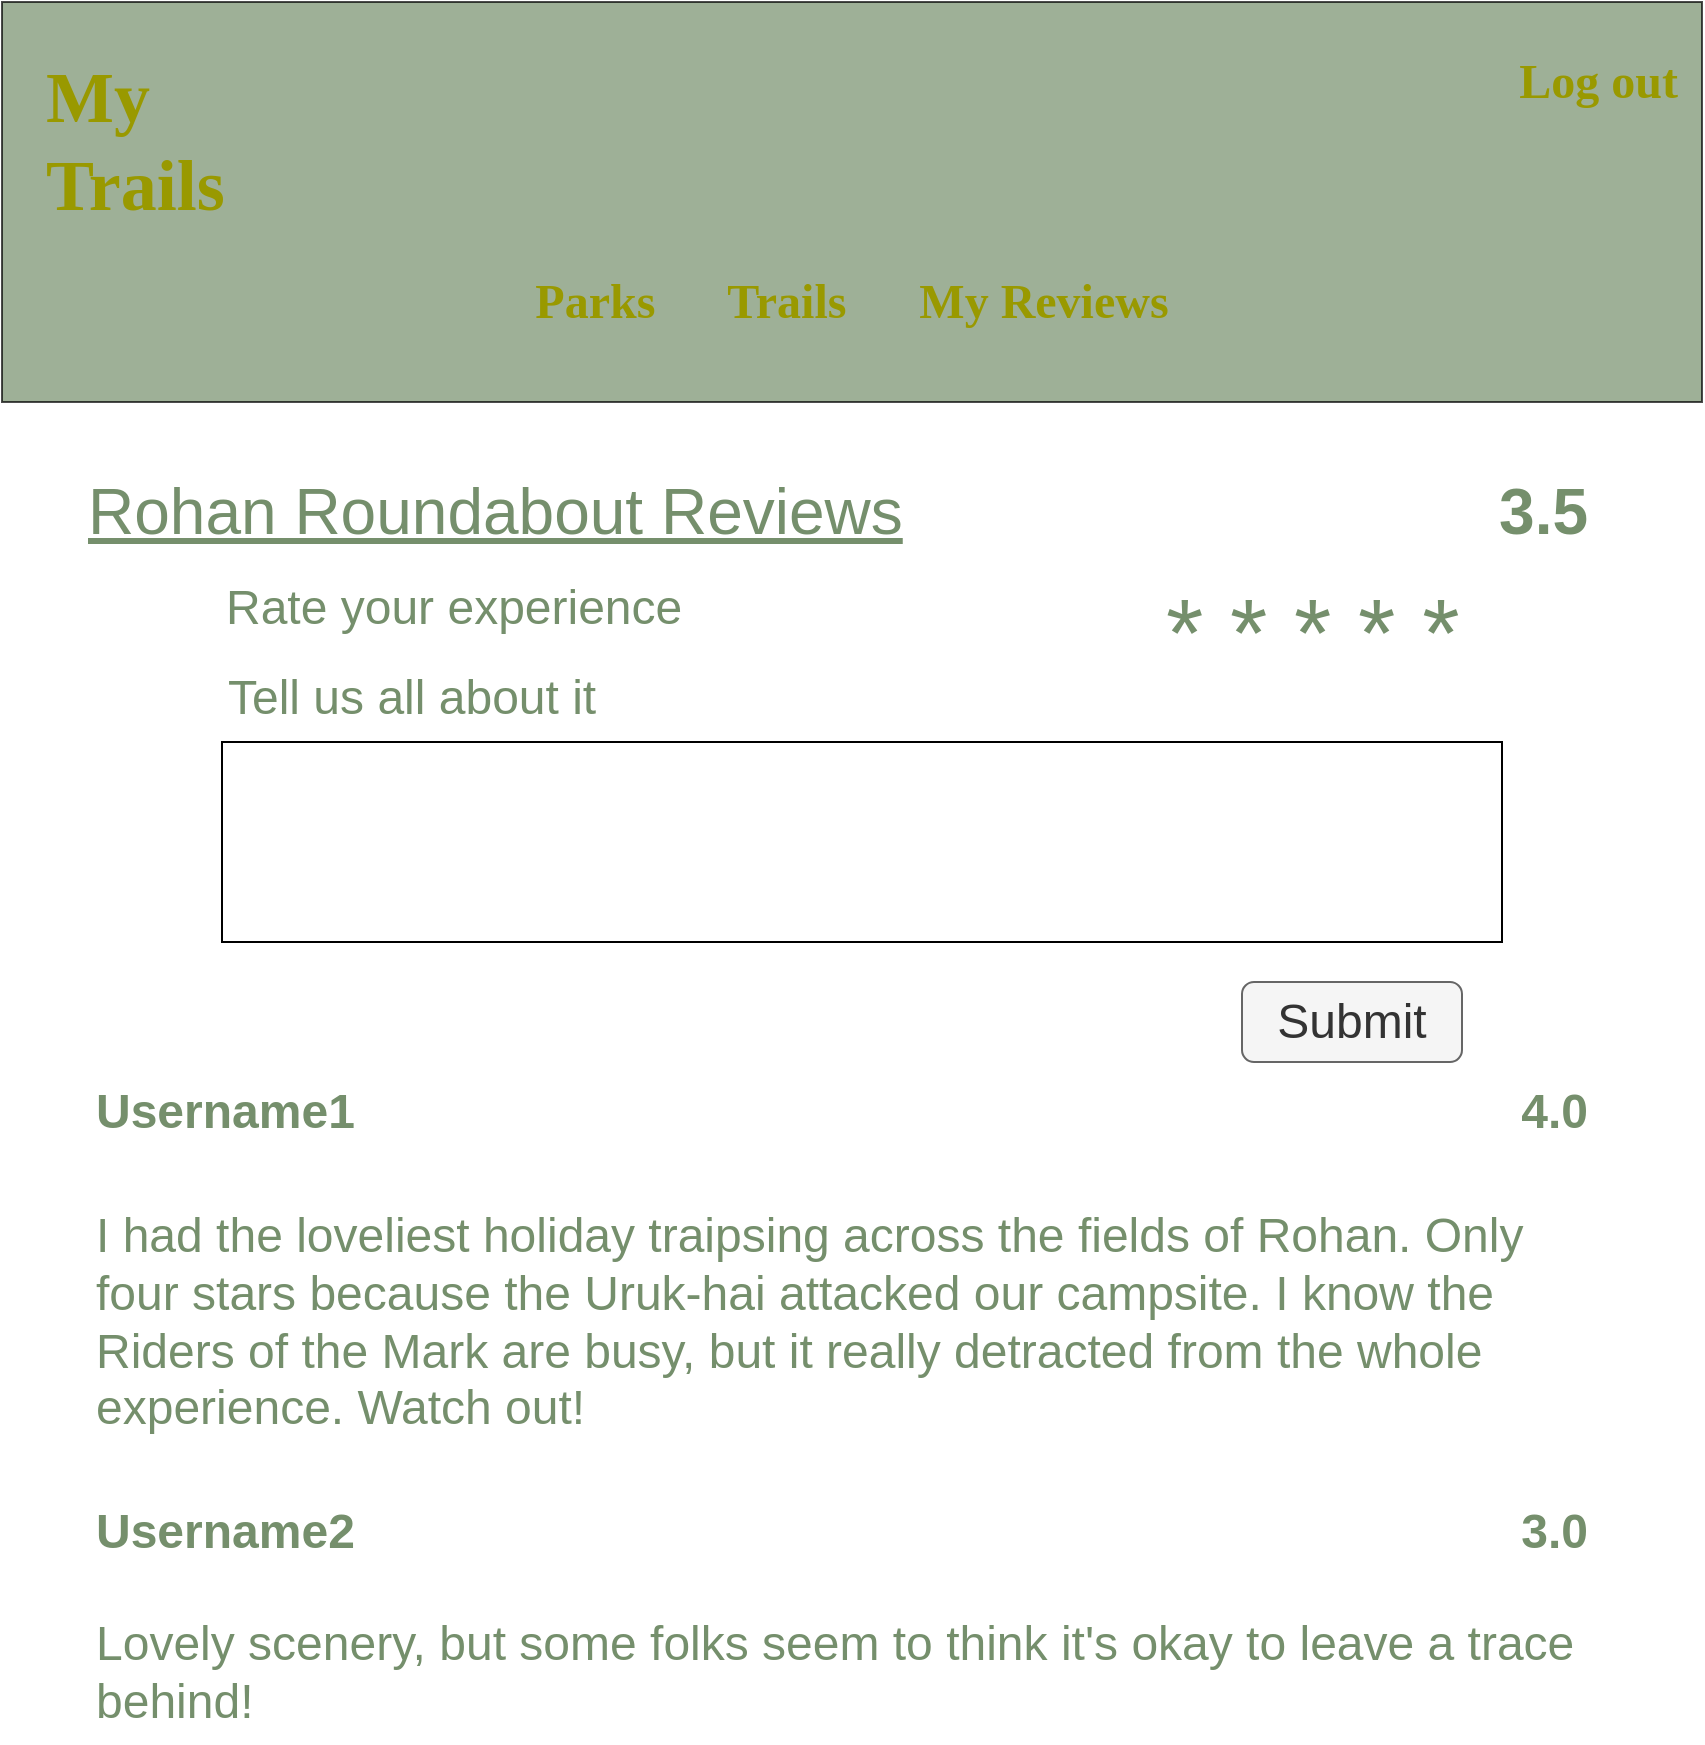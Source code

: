 <mxfile>
    <diagram id="vAeUh7GE5oxJhPm7hiSd" name="Page-1">
        <mxGraphModel dx="692" dy="361" grid="1" gridSize="10" guides="1" tooltips="1" connect="1" arrows="1" fold="1" page="1" pageScale="1" pageWidth="850" pageHeight="1100" background="none" math="0" shadow="0">
            <root>
                <mxCell id="0"/>
                <mxCell id="1" parent="0"/>
                <mxCell id="2" value="" style="whiteSpace=wrap;html=1;fillColor=#758F6C;movable=0;resizable=0;rotatable=0;deletable=0;editable=0;connectable=0;opacity=70;" parent="1" vertex="1">
                    <mxGeometry width="850" height="200" as="geometry"/>
                </mxCell>
                <mxCell id="3" value="&lt;font face=&quot;Verdana&quot; style=&quot;font-size: 36px;&quot;&gt;My&lt;br&gt;Trails&lt;/font&gt;" style="text;strokeColor=none;align=left;fillColor=none;html=1;verticalAlign=middle;whiteSpace=wrap;rounded=0;fontColor=#999900;fontStyle=1;labelBorderColor=none;" parent="1" vertex="1">
                    <mxGeometry x="20" y="20" width="210" height="100" as="geometry"/>
                </mxCell>
                <mxCell id="6" value="&lt;div style=&quot;&quot;&gt;&lt;font face=&quot;Verdana&quot;&gt;&lt;span style=&quot;font-size: 24px;&quot;&gt;Log out&lt;/span&gt;&lt;/font&gt;&lt;/div&gt;" style="text;strokeColor=none;align=right;fillColor=none;html=1;verticalAlign=middle;whiteSpace=wrap;rounded=0;fontColor=#999900;fontStyle=1;labelBorderColor=none;" parent="1" vertex="1">
                    <mxGeometry x="690" y="10" width="150" height="60" as="geometry"/>
                </mxCell>
                <mxCell id="56" value="&lt;font style=&quot;font-size: 32px;&quot; color=&quot;#758f6c&quot;&gt;3.5&lt;/font&gt;" style="text;strokeColor=none;align=right;fillColor=none;html=1;verticalAlign=middle;whiteSpace=wrap;rounded=0;fontColor=#B3B300;fontStyle=1;spacingRight=5;" parent="1" vertex="1">
                    <mxGeometry x="730" y="215" width="70" height="80" as="geometry"/>
                </mxCell>
                <mxCell id="58" value="" style="shape=table;startSize=0;container=1;collapsible=0;childLayout=tableLayout;strokeColor=none;fillColor=none;" parent="1" vertex="1">
                    <mxGeometry x="40" y="520" width="760" height="350" as="geometry"/>
                </mxCell>
                <mxCell id="59" value="" style="shape=tableRow;horizontal=0;startSize=0;swimlaneHead=0;swimlaneBody=0;top=0;left=0;bottom=0;right=0;collapsible=0;dropTarget=0;fillColor=none;points=[[0,0.5],[1,0.5]];portConstraint=eastwest;" parent="58" vertex="1">
                    <mxGeometry width="760" height="70" as="geometry"/>
                </mxCell>
                <mxCell id="60" value="&lt;font style=&quot;font-size: 24px;&quot;&gt;Username1&lt;/font&gt;" style="shape=partialRectangle;html=1;whiteSpace=wrap;connectable=0;overflow=hidden;fillColor=none;top=0;left=0;bottom=0;right=0;pointerEvents=1;fontSize=11;align=left;fontStyle=1;spacingLeft=5;fontColor=#758F6C;" parent="59" vertex="1">
                    <mxGeometry width="380" height="70" as="geometry">
                        <mxRectangle width="380" height="70" as="alternateBounds"/>
                    </mxGeometry>
                </mxCell>
                <mxCell id="61" value="4.0" style="shape=partialRectangle;html=1;whiteSpace=wrap;connectable=0;overflow=hidden;fillColor=none;top=0;left=0;bottom=0;right=0;pointerEvents=1;fontSize=24;align=right;fontStyle=1;spacingRight=5;fontColor=#758F6C;" parent="59" vertex="1">
                    <mxGeometry x="380" width="380" height="70" as="geometry">
                        <mxRectangle width="380" height="70" as="alternateBounds"/>
                    </mxGeometry>
                </mxCell>
                <mxCell id="62" value="" style="shape=tableRow;horizontal=0;startSize=0;swimlaneHead=0;swimlaneBody=0;top=0;left=0;bottom=0;right=0;collapsible=0;dropTarget=0;fillColor=none;points=[[0,0.5],[1,0.5]];portConstraint=eastwest;" parent="58" vertex="1">
                    <mxGeometry y="70" width="760" height="140" as="geometry"/>
                </mxCell>
                <mxCell id="63" value="&lt;font style=&quot;font-size: 24px;&quot;&gt;I had the loveliest holiday traipsing across the fields of Rohan. Only four stars because the Uruk-hai attacked our campsite. I know the Riders of the Mark are busy, but it really detracted from the whole experience. Watch out!&lt;/font&gt;" style="shape=partialRectangle;html=1;whiteSpace=wrap;connectable=0;overflow=hidden;fillColor=none;top=0;left=0;bottom=0;right=0;pointerEvents=1;rowspan=1;colspan=2;align=left;spacingLeft=5;fontColor=#758F6C;" parent="62" vertex="1">
                    <mxGeometry width="760" height="140" as="geometry">
                        <mxRectangle width="380" height="140" as="alternateBounds"/>
                    </mxGeometry>
                </mxCell>
                <mxCell id="64" value="" style="shape=partialRectangle;html=1;whiteSpace=wrap;connectable=0;overflow=hidden;fillColor=none;top=0;left=0;bottom=0;right=0;pointerEvents=1;" parent="62" vertex="1" visible="0">
                    <mxGeometry x="380" width="380" height="140" as="geometry">
                        <mxRectangle width="380" height="140" as="alternateBounds"/>
                    </mxGeometry>
                </mxCell>
                <mxCell id="65" value="" style="shape=tableRow;horizontal=0;startSize=0;swimlaneHead=0;swimlaneBody=0;top=0;left=0;bottom=0;right=0;collapsible=0;dropTarget=0;fillColor=none;points=[[0,0.5],[1,0.5]];portConstraint=eastwest;align=left;fontStyle=1" parent="58" vertex="1">
                    <mxGeometry y="210" width="760" height="70" as="geometry"/>
                </mxCell>
                <mxCell id="66" value="Username2" style="shape=partialRectangle;html=1;whiteSpace=wrap;connectable=0;overflow=hidden;fillColor=none;top=0;left=0;bottom=0;right=0;pointerEvents=1;fontSize=24;align=left;fontStyle=1;spacingLeft=5;fontColor=#758F6C;" parent="65" vertex="1">
                    <mxGeometry width="380" height="70" as="geometry">
                        <mxRectangle width="380" height="70" as="alternateBounds"/>
                    </mxGeometry>
                </mxCell>
                <mxCell id="67" value="3.0" style="shape=partialRectangle;html=1;whiteSpace=wrap;connectable=0;overflow=hidden;fillColor=none;top=0;left=0;bottom=0;right=0;pointerEvents=1;fontSize=24;fontStyle=1;align=right;spacingRight=5;fontColor=#758F6C;" parent="65" vertex="1">
                    <mxGeometry x="380" width="380" height="70" as="geometry">
                        <mxRectangle width="380" height="70" as="alternateBounds"/>
                    </mxGeometry>
                </mxCell>
                <mxCell id="68" value="" style="shape=tableRow;horizontal=0;startSize=0;swimlaneHead=0;swimlaneBody=0;top=0;left=0;bottom=0;right=0;collapsible=0;dropTarget=0;fillColor=none;points=[[0,0.5],[1,0.5]];portConstraint=eastwest;" parent="58" vertex="1">
                    <mxGeometry y="280" width="760" height="70" as="geometry"/>
                </mxCell>
                <mxCell id="69" value="Lovely scenery, but some folks seem to think it's okay to leave a trace behind!&amp;nbsp;" style="shape=partialRectangle;html=1;whiteSpace=wrap;connectable=0;overflow=hidden;fillColor=none;top=0;left=0;bottom=0;right=0;pointerEvents=1;rowspan=1;colspan=2;fontSize=24;align=left;spacingLeft=5;fontColor=#758F6C;" parent="68" vertex="1">
                    <mxGeometry width="760" height="70" as="geometry">
                        <mxRectangle width="380" height="70" as="alternateBounds"/>
                    </mxGeometry>
                </mxCell>
                <mxCell id="70" value="" style="shape=partialRectangle;html=1;whiteSpace=wrap;connectable=0;overflow=hidden;fillColor=none;top=0;left=0;bottom=0;right=0;pointerEvents=1;" parent="68" vertex="1" visible="0">
                    <mxGeometry x="380" width="380" height="70" as="geometry">
                        <mxRectangle width="380" height="70" as="alternateBounds"/>
                    </mxGeometry>
                </mxCell>
                <mxCell id="71" value="&lt;font color=&quot;#758f6c&quot;&gt;&lt;span style=&quot;font-size: 32px;&quot;&gt;&lt;u&gt;Rohan Roundabout Reviews&lt;/u&gt;&lt;/span&gt;&lt;/font&gt;" style="text;strokeColor=none;align=left;fillColor=none;html=1;verticalAlign=middle;whiteSpace=wrap;rounded=0;fontColor=#B3B300;" parent="1" vertex="1">
                    <mxGeometry x="40.5" y="230" width="429.5" height="50" as="geometry"/>
                </mxCell>
                <mxCell id="72" value="&lt;div style=&quot;&quot;&gt;&lt;font face=&quot;Verdana&quot;&gt;&lt;span style=&quot;font-size: 24px;&quot;&gt;Parks&lt;span style=&quot;white-space: pre;&quot;&gt;&#9;&lt;/span&gt;Trails&amp;nbsp;&lt;span style=&quot;white-space: pre;&quot;&gt;&#9;&lt;/span&gt;My Reviews&lt;/span&gt;&lt;/font&gt;&lt;/div&gt;" style="text;strokeColor=none;align=center;fillColor=none;html=1;verticalAlign=middle;whiteSpace=wrap;rounded=0;fontColor=#999900;fontStyle=1;labelBorderColor=none;strokeOpacity=100;" parent="1" vertex="1">
                    <mxGeometry x="194" y="120" width="462" height="60" as="geometry"/>
                </mxCell>
                <mxCell id="80" value="Tell us all about it" style="text;strokeColor=none;align=left;fillColor=none;html=1;verticalAlign=middle;whiteSpace=wrap;rounded=0;fontSize=24;fontColor=#758F6C;" parent="1" vertex="1">
                    <mxGeometry x="110.5" y="325" width="430" height="45" as="geometry"/>
                </mxCell>
                <mxCell id="81" value="" style="whiteSpace=wrap;html=1;fontSize=24;fontColor=#758F6C;" parent="1" vertex="1">
                    <mxGeometry x="110" y="370" width="640" height="100" as="geometry"/>
                </mxCell>
                <mxCell id="82" value="Rate your experience" style="text;strokeColor=none;align=left;fillColor=none;html=1;verticalAlign=middle;whiteSpace=wrap;rounded=0;fontSize=24;fontColor=#758F6C;" parent="1" vertex="1">
                    <mxGeometry x="110" y="280" width="330" height="45" as="geometry"/>
                </mxCell>
                <mxCell id="84" value="&lt;font style=&quot;font-size: 48px;&quot;&gt;* * * * *&lt;/font&gt;" style="text;strokeColor=none;align=left;fillColor=none;html=1;verticalAlign=middle;whiteSpace=wrap;rounded=0;fontSize=24;fontColor=#758F6C;" parent="1" vertex="1">
                    <mxGeometry x="580" y="295" width="170" height="40" as="geometry"/>
                </mxCell>
                <mxCell id="85" value="Submit" style="text;strokeColor=#666666;align=center;fillColor=#f5f5f5;html=1;verticalAlign=middle;whiteSpace=wrap;rounded=1;fontSize=24;fontColor=#333333;" parent="1" vertex="1">
                    <mxGeometry x="620" y="490" width="110" height="40" as="geometry"/>
                </mxCell>
            </root>
        </mxGraphModel>
    </diagram>
</mxfile>